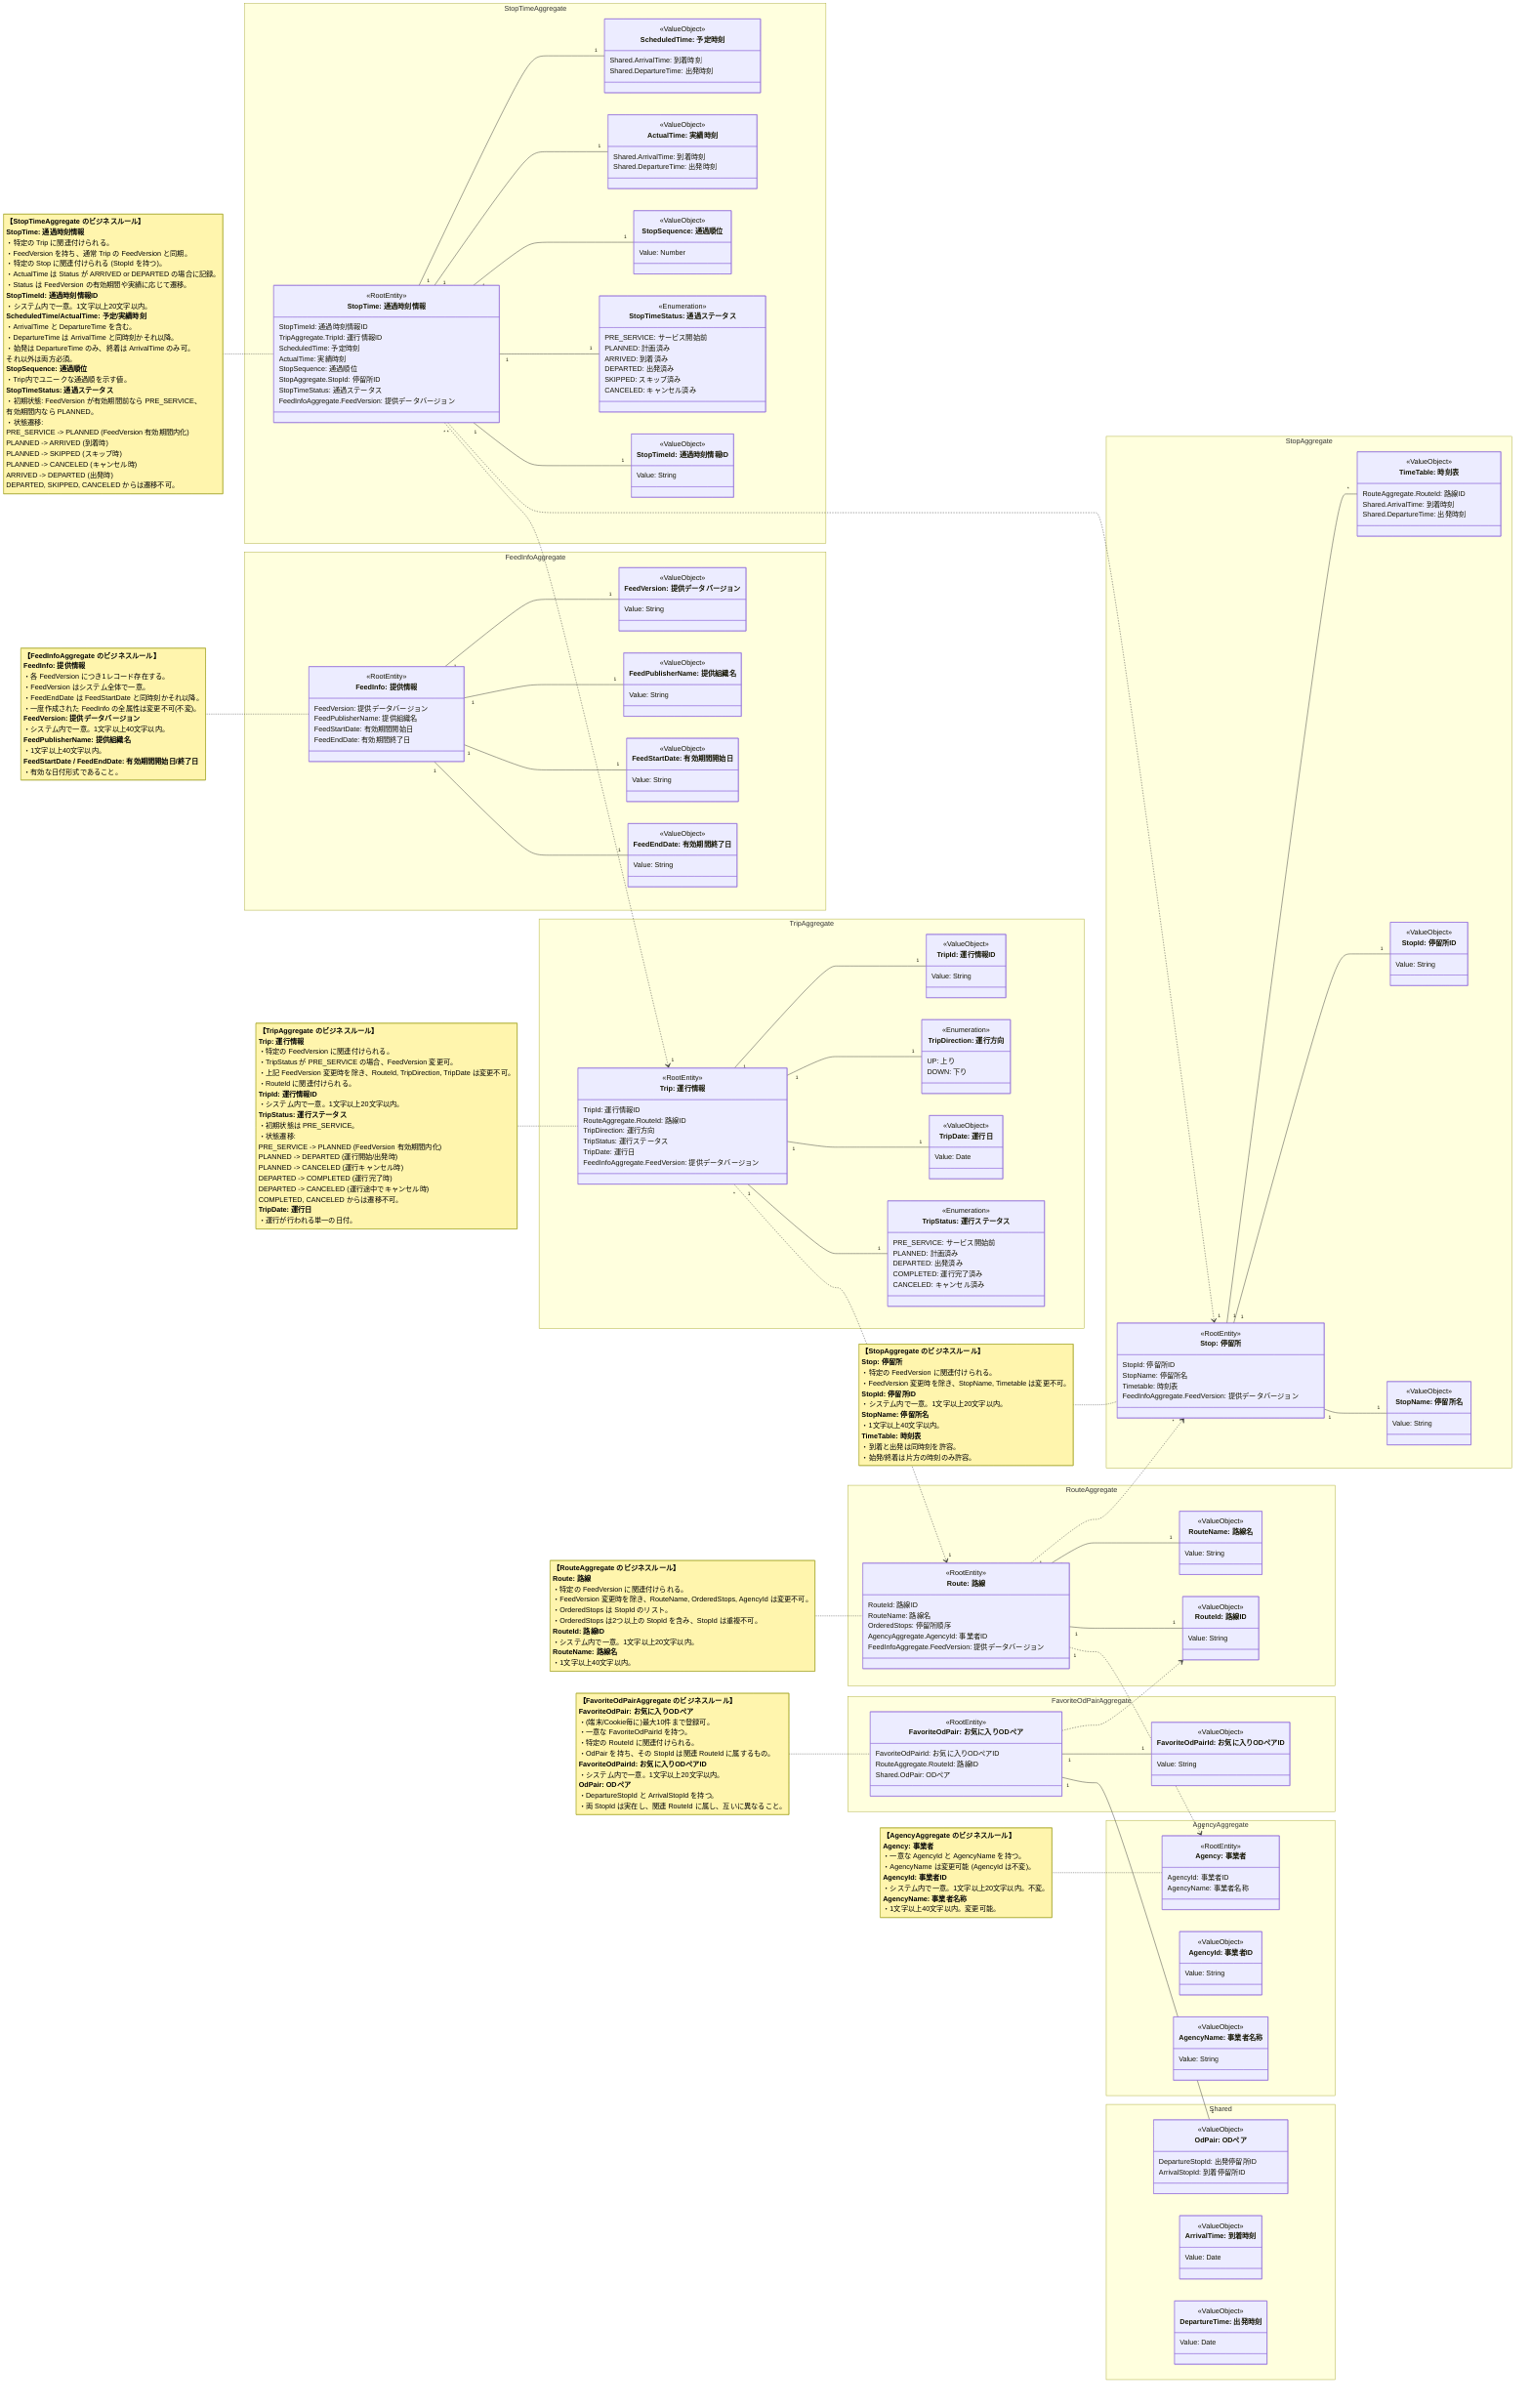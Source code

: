 classDiagram
direction LR
%% コアドメインの関心は「特定のODペアの到着予定時刻と過去の到着実績を知れること」
	namespace StopAggregate {
		class Stop["Stop: 停留所"] {
      <<RootEntity>>
			StopId: 停留所ID
			StopName: 停留所名
			Timetable: 時刻表
			FeedInfoAggregate.FeedVersion: 提供データバージョン
		}

		class TimeTable["TimeTable: 時刻表"] {
      <<ValueObject>>
			RouteAggregate.RouteId: 路線ID
			Shared.ArrivalTime: 到着時刻
			Shared.DepartureTime: 出発時刻
		}

		class StopId["StopId: 停留所ID"] {
      <<ValueObject>>
			Value: String
		}

		class StopName["StopName: 停留所名"] {
      <<ValueObject>>
			Value: String
		}
	}

	note for Stop"**【StopAggregate のビジネスルール】**
  **Stop: 停留所**
  ・特定の FeedVersion に関連付けられる。
  ・FeedVersion 変更時を除き、StopName, Timetable は変更不可。
  **StopId: 停留所ID**
  ・システム内で一意。1文字以上20文字以内。
  **StopName: 停留所名**
  ・1文字以上40文字以内。
  **TimeTable: 時刻表**
  ・到着と出発は同時刻を許容。
  ・始発/終着は片方の時刻のみ許容。"

	namespace RouteAggregate {
		class Route["Route: 路線"] {
      <<RootEntity>>
			RouteId: 路線ID
			RouteName: 路線名
			OrderedStops: 停留所順序
			AgencyAggregate.AgencyId: 事業者ID
			FeedInfoAggregate.FeedVersion: 提供データバージョン
		}

		class RouteName["RouteName: 路線名"] {
      <<ValueObject>>
			Value: String
		}

		class RouteId["RouteId: 路線ID"] {
      <<ValueObject>>
			Value: String
		}
	}

	note for Route"**【RouteAggregate のビジネスルール】**
  **Route: 路線**
  ・特定の FeedVersion に関連付けられる。
  ・FeedVersion 変更時を除き、RouteName, OrderedStops, AgencyId は変更不可。
	・OrderedStops は StopId のリスト。
  ・OrderedStops は2つ以上の StopId を含み、StopId は重複不可。
  **RouteId: 路線ID**
  ・システム内で一意。1文字以上20文字以内。
  **RouteName: 路線名**
  ・1文字以上40文字以内。"

%% ---サブドメイン「Trip: 運行」ここから---
	namespace TripAggregate {
		class Trip["Trip: 運行情報"] {
      <<RootEntity>>
			%%運行全体を識別し、管理する役割に集中する
			TripId: 運行情報ID
			RouteAggregate.RouteId: 路線ID
			TripDirection: 運行方向
			TripStatus: 運行ステータス
			TripDate: 運行日
			FeedInfoAggregate.FeedVersion: 提供データバージョン
		}

		class TripId["TripId: 運行情報ID"] {
      <<ValueObject>>
			Value: String
		}

		class TripDirection["TripDirection: 運行方向"]{
			<<Enumeration>>
			UP: 上り
			DOWN: 下り
		}

		class TripDate["TripDate: 運行日"] {
      <<ValueObject>>
			Value: Date
		}

		class TripStatus["TripStatus: 運行ステータス"] {
			<<Enumeration>>
			PRE_SERVICE: サービス開始前
			PLANNED: 計画済み
			DEPARTED: 出発済み
			COMPLETED: 運行完了済み
			CANCELED: キャンセル済み
		}
	}

	note for Trip"**【TripAggregate のビジネスルール】**
  **Trip: 運行情報**
  ・特定の FeedVersion に関連付けられる。
  ・TripStatus が PRE_SERVICE の場合、FeedVersion 変更可。
  ・上記 FeedVersion 変更時を除き、RouteId, TripDirection, TripDate は変更不可。
  ・RouteId に関連付けられる。
  **TripId: 運行情報ID**
  ・システム内で一意。1文字以上20文字以内。
  **TripStatus: 運行ステータス**
  ・初期状態は PRE_SERVICE。
  ・状態遷移:
    PRE_SERVICE -> PLANNED (FeedVersion 有効期間内化)
    PLANNED -> DEPARTED (運行開始/出発時)
    PLANNED -> CANCELED (運行キャンセル時)
    DEPARTED -> COMPLETED (運行完了時)
    DEPARTED -> CANCELED (運行途中でキャンセル時)
    COMPLETED, CANCELED からは遷移不可。
  **TripDate: 運行日**
  ・運行が行われる単一の日付。"

	namespace StopTimeAggregate {
		class StopTime["StopTime: 通過時刻情報"] {
      <<RootEntity>>
			%%特定の運行における、ある一つのバス停への到着情報
			StopTimeId: 通過時刻情報ID
			TripAggregate.TripId: 運行情報ID
			ScheduledTime: 予定時刻
			ActualTime: 実績時刻
			StopSequence: 通過順位
			StopAggregate.StopId: 停留所ID
			StopTimeStatus: 通過ステータス
			FeedInfoAggregate.FeedVersion: 提供データバージョン
		}

		class ScheduledTime["ScheduledTime: 予定時刻"] {
      <<ValueObject>>
			Shared.ArrivalTime: 到着時刻
			Shared.DepartureTime: 出発時刻
		}

		class ActualTime["ActualTime: 実績時刻"] {
      <<ValueObject>>
			Shared.ArrivalTime: 到着時刻
			Shared.DepartureTime: 出発時刻
		}

		class StopSequence["StopSequence: 通過順位"] {
      <<ValueObject>>
			Value: Number
		}

		class StopTimeStatus["StopTimeStatus: 通過ステータス"] {
			<<Enumeration>>
			PRE_SERVICE: サービス開始前
			PLANNED: 計画済み
			ARRIVED: 到着済み
			DEPARTED: 出発済み
			SKIPPED: スキップ済み
			CANCELED: キャンセル済み
		}

		class StopTimeId["StopTimeId: 通過時刻情報ID"] { 
		    <<ValueObject>>
		    Value: String
		}
	}
	note for StopTime"**【StopTimeAggregate のビジネスルール】**
  **StopTime: 通過時刻情報**
  ・特定の Trip に関連付けられる。
  ・FeedVersion を持ち、通常 Trip の FeedVersion と同期。
  ・特定の Stop に関連付けられる (StopId を持つ)。
  ・ActualTime は Status が ARRIVED or DEPARTED の場合に記録。
  ・Status は FeedVersion の有効期間や実績に応じて遷移。
  **StopTimeId: 通過時刻情報ID**
  ・システム内で一意。1文字以上20文字以内。
  **ScheduledTime/ActualTime: 予定/実績時刻**
  ・ArrivalTime と DepartureTime を含む。
  ・DepartureTime は ArrivalTime と同時刻かそれ以降。
  ・始発は DepartureTime のみ、終着は ArrivalTime のみ可。
    それ以外は両方必須。
  **StopSequence: 通過順位**
  ・Trip内でユニークな通過順を示す値。
  **StopTimeStatus: 通過ステータス**
  ・初期状態: FeedVersion が有効期間前なら PRE_SERVICE、
    有効期間内なら PLANNED。
  ・状態遷移:
    PRE_SERVICE -> PLANNED (FeedVersion 有効期間内化)
    PLANNED -> ARRIVED (到着時)
    PLANNED -> SKIPPED (スキップ時)
    PLANNED -> CANCELED (キャンセル時)
    ARRIVED -> DEPARTED (出発時)
    DEPARTED, SKIPPED, CANCELED からは遷移不可。"

%% ---サブドメイン「Trip: 運行」ここまで---

	namespace FeedInfoAggregate{
		class FeedInfo["FeedInfo: 提供情報"] {
      <<RootEntity>>
			FeedVersion: 提供データバージョン
			FeedPublisherName: 提供組織名
			FeedStartDate: 有効期間開始日
			FeedEndDate: 有効期間終了日
		}

		class FeedVersion["FeedVersion: 提供データバージョン"] {
      <<ValueObject>>
			Value: String
		}

		class FeedPublisherName["FeedPublisherName: 提供組織名"] {
      <<ValueObject>>
			Value: String
		}

		class FeedStartDate["FeedStartDate: 有効期間開始日"] {
      <<ValueObject>>
			Value: String
		}

		class FeedEndDate["FeedEndDate: 有効期間終了日"] {
      <<ValueObject>>
			Value: String
		}
	}

	note for FeedInfo"**【FeedInfoAggregate のビジネスルール】**
  **FeedInfo: 提供情報**
  ・各 FeedVersion につき1レコード存在する。
  ・FeedVersion はシステム全体で一意。
  ・FeedEndDate は FeedStartDate と同時刻かそれ以降。
  ・一度作成された FeedInfo の全属性は変更不可(不変)。
  **FeedVersion: 提供データバージョン**
  ・システム内で一意。1文字以上40文字以内。
  **FeedPublisherName: 提供組織名**
  ・1文字以上40文字以内。
  **FeedStartDate / FeedEndDate: 有効期間開始日/終了日**
  ・有効な日付形式であること。"

	namespace FavoriteOdPairAggregate{
		class FavoriteOdPair["FavoriteOdPair: お気に入りODペア"] {
      <<RootEntity>>
			FavoriteOdPairId: お気に入りODペアID
			RouteAggregate.RouteId: 路線ID
			Shared.OdPair: ODペア
		}
		class FavoriteOdPairId["FavoriteOdPairId: お気に入りODペアID"] {
		    <<ValueObject>>
		    Value: String
		}
	}
	note for FavoriteOdPair"**【FavoriteOdPairAggregate のビジネスルール】**
  **FavoriteOdPair: お気に入りODペア**
  ・(端末/Cookie毎に)最大10件まで登録可。
  ・一意な FavoriteOdPairId を持つ。
  ・特定の RouteId に関連付けられる。
  ・OdPair を持ち、その StopId は関連 RouteId に属するもの。
  **FavoriteOdPairId: お気に入りODペアID**
  ・システム内で一意。1文字以上20文字以内。
  **OdPair: ODペア**
  ・DepartureStopId と ArrivalStopId を持つ。
  ・両 StopId は実在し、関連 RouteId に属し、互いに異なること。"

  namespace AgencyAggregate{
    class Agency["Agency: 事業者"] {
      <<RootEntity>>
      AgencyId: 事業者ID
      AgencyName: 事業者名称
    }

    class AgencyId["AgencyId: 事業者ID"] {
      <<ValueObject>>
      Value: String
    }

    class AgencyName["AgencyName: 事業者名称"] {
      <<ValueObject>>
      Value: String
    }
  }

  note for Agency"**【AgencyAggregate のビジネスルール】**
  **Agency: 事業者**
  ・一意な AgencyId と AgencyName を持つ。
  ・AgencyName は変更可能 (AgencyId は不変)。
  **AgencyId: 事業者ID**
  ・システム内で一意。1文字以上20文字以内。不変。
  **AgencyName: 事業者名称**
  ・1文字以上40文字以内。変更可能。"

  namespace Shared {
    class OdPair["OdPair: ODペア"] {
      <<ValueObject>>
      DepartureStopId: 出発停留所ID
      ArrivalStopId: 到着停留所ID
    }

    class ArrivalTime["ArrivalTime: 到着時刻"] {
      <<ValueObject>>
      Value: Date
    }

    class DepartureTime["DepartureTime: 出発時刻"] {
      <<ValueObject>>
      Value: Date
    }
  }

%% ---関係性の表現---
%% StopAggregate
	Stop "1" -- "1" StopId
	Stop "1" -- "1" StopName
	Stop "1" -- "*" TimeTable

%% RouteAggregate
	Route "1" -- "1" RouteId
	Route "1" -- "1" RouteName

%% TripAggregate
	Trip "1" -- "1" TripId
	Trip "1" -- "1" TripDirection
	Trip "1" -- "1" TripDate
  Trip "1" -- "1" TripStatus

%% FeedInfoAggregate
	FeedInfo "1" -- "1" FeedVersion
	FeedInfo "1" -- "1" FeedPublisherName
	FeedInfo "1" -- "1" FeedStartDate
	FeedInfo "1" -- "1" FeedEndDate

%% StopTimeAggregate
	StopTime "1" -- "1" StopTimeId
	StopTime "1" -- "1" ScheduledTime
	StopTime "1" -- "1" ActualTime
	StopTime "1" -- "1" StopSequence
	StopTime "1" -- "1" StopTimeStatus

%% FavoriteOdPairAggregate
	FavoriteOdPair "1" -- "1" FavoriteOdPairId
	FavoriteOdPair "1" -- "1" OdPair
	FavoriteOdPair ..> RouteId

%% ---集約間の関連---
  StopTime "*" ..> "1" Stop
  Trip "*" ..> "1" Route
  Route "1" ..> "*" Stop
  Route "1" ..> "1" Agency
  StopTime "*" ..> "1" Trip